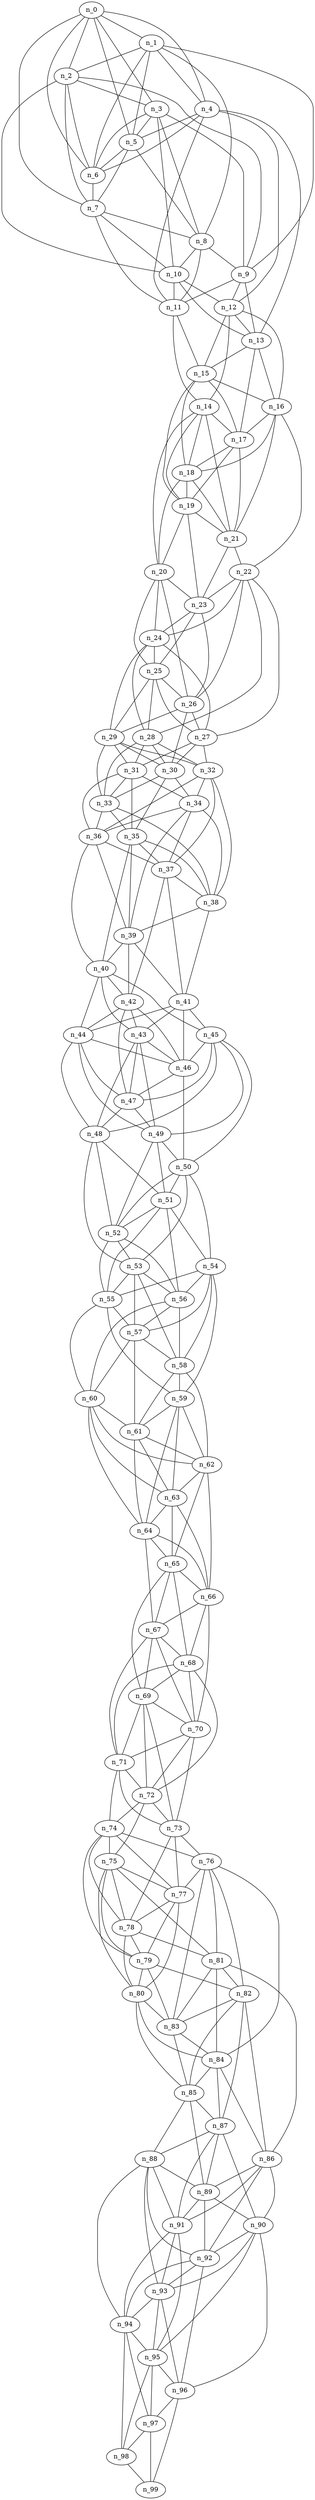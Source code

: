 graph grafoBarabasi_100_7  {
n_0;
n_1;
n_2;
n_3;
n_4;
n_5;
n_6;
n_7;
n_8;
n_9;
n_10;
n_11;
n_12;
n_13;
n_14;
n_15;
n_16;
n_17;
n_18;
n_19;
n_20;
n_21;
n_22;
n_23;
n_24;
n_25;
n_26;
n_27;
n_28;
n_29;
n_30;
n_31;
n_32;
n_33;
n_34;
n_35;
n_36;
n_37;
n_38;
n_39;
n_40;
n_41;
n_42;
n_43;
n_44;
n_45;
n_46;
n_47;
n_48;
n_49;
n_50;
n_51;
n_52;
n_53;
n_54;
n_55;
n_56;
n_57;
n_58;
n_59;
n_60;
n_61;
n_62;
n_63;
n_64;
n_65;
n_66;
n_67;
n_68;
n_69;
n_70;
n_71;
n_72;
n_73;
n_74;
n_75;
n_76;
n_77;
n_78;
n_79;
n_80;
n_81;
n_82;
n_83;
n_84;
n_85;
n_86;
n_87;
n_88;
n_89;
n_90;
n_91;
n_92;
n_93;
n_94;
n_95;
n_96;
n_97;
n_98;
n_99;
n_0 -- n_1;
n_0 -- n_2;
n_0 -- n_3;
n_0 -- n_4;
n_0 -- n_5;
n_0 -- n_6;
n_0 -- n_7;
n_1 -- n_2;
n_1 -- n_4;
n_1 -- n_5;
n_1 -- n_6;
n_1 -- n_8;
n_1 -- n_9;
n_2 -- n_3;
n_2 -- n_6;
n_2 -- n_7;
n_2 -- n_9;
n_2 -- n_10;
n_3 -- n_5;
n_3 -- n_6;
n_3 -- n_8;
n_3 -- n_9;
n_3 -- n_10;
n_4 -- n_5;
n_4 -- n_6;
n_4 -- n_11;
n_4 -- n_12;
n_4 -- n_13;
n_5 -- n_6;
n_5 -- n_7;
n_5 -- n_8;
n_6 -- n_7;
n_7 -- n_8;
n_7 -- n_10;
n_7 -- n_11;
n_8 -- n_9;
n_8 -- n_10;
n_8 -- n_11;
n_9 -- n_11;
n_9 -- n_12;
n_9 -- n_13;
n_10 -- n_11;
n_10 -- n_12;
n_10 -- n_13;
n_11 -- n_14;
n_11 -- n_15;
n_12 -- n_13;
n_12 -- n_14;
n_12 -- n_15;
n_12 -- n_16;
n_13 -- n_15;
n_13 -- n_16;
n_13 -- n_17;
n_14 -- n_17;
n_14 -- n_18;
n_14 -- n_19;
n_14 -- n_20;
n_14 -- n_21;
n_15 -- n_16;
n_15 -- n_17;
n_15 -- n_18;
n_15 -- n_19;
n_16 -- n_17;
n_16 -- n_18;
n_16 -- n_21;
n_16 -- n_22;
n_17 -- n_18;
n_17 -- n_19;
n_17 -- n_21;
n_18 -- n_19;
n_18 -- n_20;
n_18 -- n_21;
n_19 -- n_20;
n_19 -- n_21;
n_19 -- n_23;
n_20 -- n_23;
n_20 -- n_24;
n_20 -- n_25;
n_20 -- n_26;
n_21 -- n_22;
n_21 -- n_23;
n_22 -- n_23;
n_22 -- n_24;
n_22 -- n_26;
n_22 -- n_27;
n_22 -- n_28;
n_23 -- n_24;
n_23 -- n_25;
n_23 -- n_26;
n_24 -- n_25;
n_24 -- n_27;
n_24 -- n_28;
n_24 -- n_29;
n_25 -- n_26;
n_25 -- n_27;
n_25 -- n_28;
n_25 -- n_29;
n_26 -- n_27;
n_26 -- n_29;
n_26 -- n_30;
n_27 -- n_30;
n_27 -- n_31;
n_27 -- n_32;
n_28 -- n_30;
n_28 -- n_31;
n_28 -- n_32;
n_28 -- n_33;
n_29 -- n_30;
n_29 -- n_31;
n_29 -- n_32;
n_29 -- n_33;
n_30 -- n_33;
n_30 -- n_34;
n_30 -- n_35;
n_31 -- n_33;
n_31 -- n_34;
n_31 -- n_35;
n_31 -- n_36;
n_32 -- n_34;
n_32 -- n_36;
n_32 -- n_37;
n_32 -- n_38;
n_33 -- n_35;
n_33 -- n_36;
n_33 -- n_38;
n_34 -- n_36;
n_34 -- n_37;
n_34 -- n_38;
n_34 -- n_39;
n_35 -- n_37;
n_35 -- n_38;
n_35 -- n_39;
n_35 -- n_40;
n_36 -- n_37;
n_36 -- n_39;
n_36 -- n_40;
n_37 -- n_38;
n_37 -- n_41;
n_37 -- n_42;
n_38 -- n_39;
n_38 -- n_41;
n_39 -- n_40;
n_39 -- n_41;
n_39 -- n_42;
n_40 -- n_42;
n_40 -- n_43;
n_40 -- n_44;
n_40 -- n_45;
n_41 -- n_43;
n_41 -- n_44;
n_41 -- n_45;
n_41 -- n_46;
n_42 -- n_43;
n_42 -- n_44;
n_42 -- n_46;
n_42 -- n_47;
n_43 -- n_46;
n_43 -- n_47;
n_43 -- n_48;
n_43 -- n_49;
n_44 -- n_46;
n_44 -- n_47;
n_44 -- n_48;
n_44 -- n_49;
n_45 -- n_46;
n_45 -- n_47;
n_45 -- n_48;
n_45 -- n_49;
n_45 -- n_50;
n_46 -- n_47;
n_46 -- n_50;
n_47 -- n_48;
n_47 -- n_49;
n_48 -- n_51;
n_48 -- n_52;
n_48 -- n_53;
n_49 -- n_50;
n_49 -- n_51;
n_49 -- n_52;
n_50 -- n_51;
n_50 -- n_52;
n_50 -- n_53;
n_50 -- n_54;
n_51 -- n_52;
n_51 -- n_54;
n_51 -- n_55;
n_51 -- n_56;
n_52 -- n_53;
n_52 -- n_55;
n_52 -- n_56;
n_53 -- n_55;
n_53 -- n_56;
n_53 -- n_57;
n_53 -- n_58;
n_54 -- n_55;
n_54 -- n_56;
n_54 -- n_57;
n_54 -- n_58;
n_54 -- n_59;
n_55 -- n_57;
n_55 -- n_59;
n_55 -- n_60;
n_56 -- n_57;
n_56 -- n_58;
n_56 -- n_60;
n_57 -- n_58;
n_57 -- n_60;
n_57 -- n_61;
n_58 -- n_59;
n_58 -- n_61;
n_58 -- n_62;
n_59 -- n_61;
n_59 -- n_62;
n_59 -- n_63;
n_59 -- n_64;
n_60 -- n_61;
n_60 -- n_62;
n_60 -- n_63;
n_60 -- n_64;
n_61 -- n_62;
n_61 -- n_63;
n_61 -- n_64;
n_62 -- n_63;
n_62 -- n_65;
n_62 -- n_66;
n_63 -- n_64;
n_63 -- n_65;
n_63 -- n_66;
n_64 -- n_65;
n_64 -- n_66;
n_64 -- n_67;
n_65 -- n_66;
n_65 -- n_67;
n_65 -- n_68;
n_65 -- n_69;
n_66 -- n_67;
n_66 -- n_68;
n_66 -- n_70;
n_67 -- n_68;
n_67 -- n_69;
n_67 -- n_70;
n_67 -- n_71;
n_68 -- n_69;
n_68 -- n_70;
n_68 -- n_71;
n_68 -- n_72;
n_69 -- n_70;
n_69 -- n_71;
n_69 -- n_72;
n_69 -- n_73;
n_70 -- n_71;
n_70 -- n_72;
n_70 -- n_73;
n_71 -- n_72;
n_71 -- n_73;
n_71 -- n_74;
n_72 -- n_73;
n_72 -- n_74;
n_72 -- n_75;
n_73 -- n_76;
n_73 -- n_77;
n_73 -- n_78;
n_74 -- n_75;
n_74 -- n_76;
n_74 -- n_77;
n_74 -- n_78;
n_74 -- n_79;
n_75 -- n_77;
n_75 -- n_78;
n_75 -- n_79;
n_75 -- n_80;
n_75 -- n_81;
n_76 -- n_77;
n_76 -- n_81;
n_76 -- n_82;
n_76 -- n_83;
n_76 -- n_84;
n_77 -- n_78;
n_77 -- n_79;
n_77 -- n_80;
n_78 -- n_79;
n_78 -- n_80;
n_78 -- n_81;
n_79 -- n_80;
n_79 -- n_82;
n_79 -- n_83;
n_80 -- n_83;
n_80 -- n_84;
n_80 -- n_85;
n_81 -- n_82;
n_81 -- n_83;
n_81 -- n_84;
n_81 -- n_86;
n_82 -- n_83;
n_82 -- n_85;
n_82 -- n_86;
n_82 -- n_87;
n_83 -- n_84;
n_83 -- n_85;
n_84 -- n_85;
n_84 -- n_86;
n_84 -- n_87;
n_85 -- n_87;
n_85 -- n_88;
n_85 -- n_89;
n_86 -- n_89;
n_86 -- n_90;
n_86 -- n_91;
n_86 -- n_92;
n_87 -- n_88;
n_87 -- n_89;
n_87 -- n_90;
n_87 -- n_91;
n_88 -- n_89;
n_88 -- n_91;
n_88 -- n_92;
n_88 -- n_93;
n_88 -- n_94;
n_89 -- n_90;
n_89 -- n_91;
n_89 -- n_92;
n_90 -- n_92;
n_90 -- n_93;
n_90 -- n_95;
n_90 -- n_96;
n_91 -- n_93;
n_91 -- n_94;
n_91 -- n_95;
n_92 -- n_93;
n_92 -- n_94;
n_92 -- n_96;
n_93 -- n_94;
n_93 -- n_95;
n_93 -- n_96;
n_94 -- n_95;
n_94 -- n_97;
n_94 -- n_98;
n_95 -- n_96;
n_95 -- n_97;
n_95 -- n_98;
n_96 -- n_97;
n_96 -- n_99;
n_97 -- n_98;
n_97 -- n_99;
n_98 -- n_99;
}